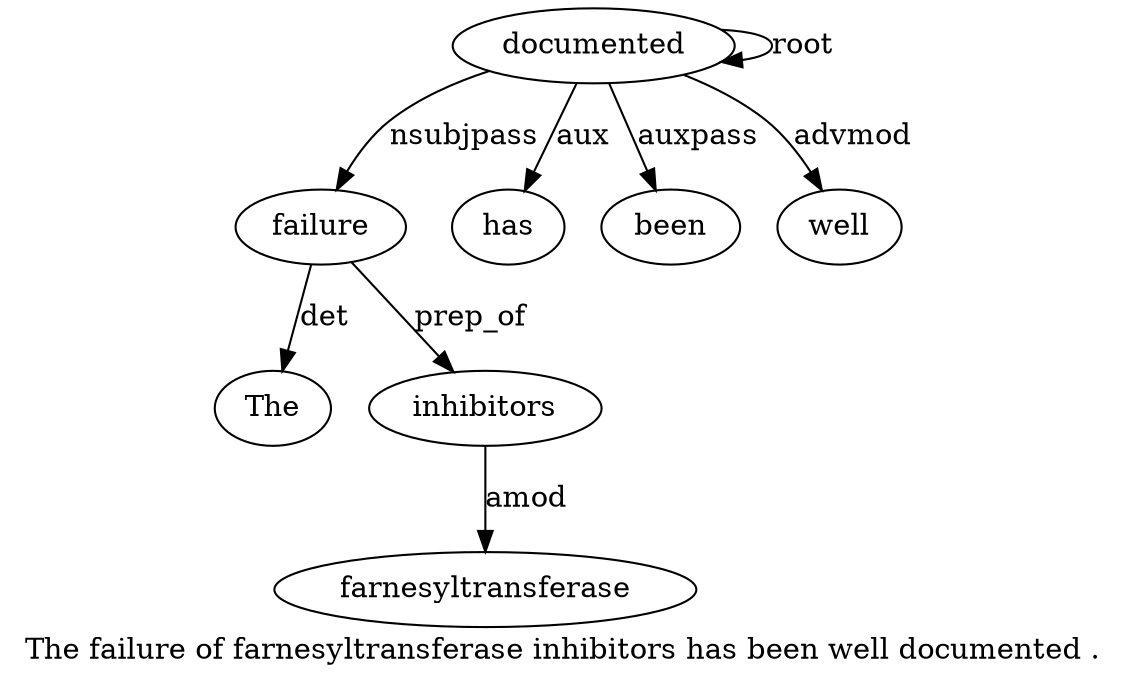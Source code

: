 digraph "The failure of farnesyltransferase inhibitors has been well documented ." {
label="The failure of farnesyltransferase inhibitors has been well documented .";
failure2 [style=filled, fillcolor=white, label=failure];
The1 [style=filled, fillcolor=white, label=The];
failure2 -> The1  [label=det];
documented9 [style=filled, fillcolor=white, label=documented];
documented9 -> failure2  [label=nsubjpass];
inhibitors5 [style=filled, fillcolor=white, label=inhibitors];
farnesyltransferase4 [style=filled, fillcolor=white, label=farnesyltransferase];
inhibitors5 -> farnesyltransferase4  [label=amod];
failure2 -> inhibitors5  [label=prep_of];
has6 [style=filled, fillcolor=white, label=has];
documented9 -> has6  [label=aux];
been7 [style=filled, fillcolor=white, label=been];
documented9 -> been7  [label=auxpass];
well8 [style=filled, fillcolor=white, label=well];
documented9 -> well8  [label=advmod];
documented9 -> documented9  [label=root];
}
